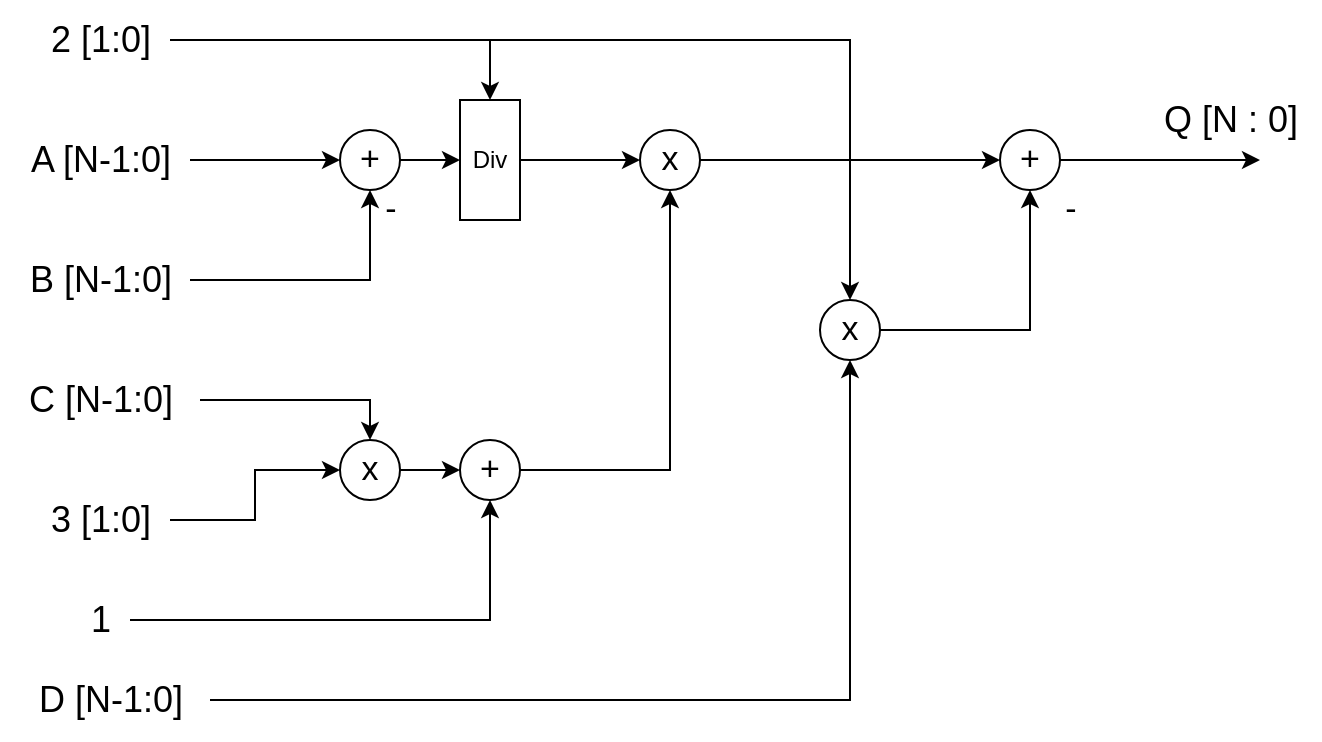 <mxfile version="27.0.5">
  <diagram id="sqEcmZHiY_WhuH3TakE4" name="Страница — 1">
    <mxGraphModel dx="1426" dy="785" grid="1" gridSize="10" guides="1" tooltips="1" connect="1" arrows="1" fold="1" page="1" pageScale="1" pageWidth="827" pageHeight="1169" math="0" shadow="0">
      <root>
        <mxCell id="0" />
        <mxCell id="1" parent="0" />
        <mxCell id="AXvsAUzgc4_ThszHaNPA-26" style="edgeStyle=orthogonalEdgeStyle;rounded=0;orthogonalLoop=1;jettySize=auto;html=1;" edge="1" parent="1" source="AXvsAUzgc4_ThszHaNPA-1" target="AXvsAUzgc4_ThszHaNPA-24">
          <mxGeometry relative="1" as="geometry" />
        </mxCell>
        <mxCell id="AXvsAUzgc4_ThszHaNPA-1" value="&lt;font style=&quot;font-size: 17px;&quot;&gt;x&lt;/font&gt;" style="ellipse;whiteSpace=wrap;html=1;aspect=fixed;" vertex="1" parent="1">
          <mxGeometry x="200" y="380" width="30" height="30" as="geometry" />
        </mxCell>
        <mxCell id="AXvsAUzgc4_ThszHaNPA-14" style="edgeStyle=orthogonalEdgeStyle;rounded=0;orthogonalLoop=1;jettySize=auto;html=1;entryX=0;entryY=0.5;entryDx=0;entryDy=0;" edge="1" parent="1" source="AXvsAUzgc4_ThszHaNPA-3" target="AXvsAUzgc4_ThszHaNPA-13">
          <mxGeometry relative="1" as="geometry" />
        </mxCell>
        <mxCell id="AXvsAUzgc4_ThszHaNPA-3" value="&lt;font style=&quot;font-size: 18px;&quot;&gt;A [N-1:0]&lt;/font&gt;" style="text;html=1;align=center;verticalAlign=middle;resizable=0;points=[];autosize=1;strokeColor=none;fillColor=none;strokeWidth=1;" vertex="1" parent="1">
          <mxGeometry x="35" y="220" width="90" height="40" as="geometry" />
        </mxCell>
        <mxCell id="AXvsAUzgc4_ThszHaNPA-15" style="edgeStyle=orthogonalEdgeStyle;rounded=0;orthogonalLoop=1;jettySize=auto;html=1;entryX=0.5;entryY=1;entryDx=0;entryDy=0;" edge="1" parent="1" source="AXvsAUzgc4_ThszHaNPA-7" target="AXvsAUzgc4_ThszHaNPA-13">
          <mxGeometry relative="1" as="geometry" />
        </mxCell>
        <mxCell id="AXvsAUzgc4_ThszHaNPA-7" value="&lt;font style=&quot;font-size: 18px;&quot;&gt;B [N-1:0]&lt;/font&gt;" style="text;html=1;align=center;verticalAlign=middle;resizable=0;points=[];autosize=1;strokeColor=none;fillColor=none;strokeWidth=1;" vertex="1" parent="1">
          <mxGeometry x="35" y="280" width="90" height="40" as="geometry" />
        </mxCell>
        <mxCell id="AXvsAUzgc4_ThszHaNPA-30" style="edgeStyle=orthogonalEdgeStyle;rounded=0;orthogonalLoop=1;jettySize=auto;html=1;entryX=0.5;entryY=1;entryDx=0;entryDy=0;" edge="1" parent="1" source="AXvsAUzgc4_ThszHaNPA-8" target="AXvsAUzgc4_ThszHaNPA-31">
          <mxGeometry relative="1" as="geometry">
            <mxPoint x="460" y="340" as="targetPoint" />
          </mxGeometry>
        </mxCell>
        <mxCell id="AXvsAUzgc4_ThszHaNPA-8" value="&lt;font style=&quot;font-size: 18px;&quot;&gt;D [N-1:0]&lt;/font&gt;" style="text;html=1;align=center;verticalAlign=middle;resizable=0;points=[];autosize=1;strokeColor=none;fillColor=none;strokeWidth=1;" vertex="1" parent="1">
          <mxGeometry x="35" y="490" width="100" height="40" as="geometry" />
        </mxCell>
        <mxCell id="AXvsAUzgc4_ThszHaNPA-22" style="edgeStyle=orthogonalEdgeStyle;rounded=0;orthogonalLoop=1;jettySize=auto;html=1;entryX=0.5;entryY=0;entryDx=0;entryDy=0;" edge="1" parent="1" source="AXvsAUzgc4_ThszHaNPA-9" target="AXvsAUzgc4_ThszHaNPA-1">
          <mxGeometry relative="1" as="geometry" />
        </mxCell>
        <mxCell id="AXvsAUzgc4_ThszHaNPA-9" value="&lt;font style=&quot;font-size: 18px;&quot;&gt;C [N-1:0]&lt;/font&gt;" style="text;html=1;align=center;verticalAlign=middle;resizable=0;points=[];autosize=1;strokeColor=none;fillColor=none;strokeWidth=1;" vertex="1" parent="1">
          <mxGeometry x="30" y="340" width="100" height="40" as="geometry" />
        </mxCell>
        <mxCell id="AXvsAUzgc4_ThszHaNPA-20" style="edgeStyle=orthogonalEdgeStyle;rounded=0;orthogonalLoop=1;jettySize=auto;html=1;entryX=0.5;entryY=0;entryDx=0;entryDy=0;" edge="1" parent="1" source="AXvsAUzgc4_ThszHaNPA-10" target="AXvsAUzgc4_ThszHaNPA-18">
          <mxGeometry relative="1" as="geometry" />
        </mxCell>
        <mxCell id="AXvsAUzgc4_ThszHaNPA-32" style="edgeStyle=orthogonalEdgeStyle;rounded=0;orthogonalLoop=1;jettySize=auto;html=1;entryX=0.5;entryY=0;entryDx=0;entryDy=0;" edge="1" parent="1" source="AXvsAUzgc4_ThszHaNPA-10" target="AXvsAUzgc4_ThszHaNPA-31">
          <mxGeometry relative="1" as="geometry" />
        </mxCell>
        <mxCell id="AXvsAUzgc4_ThszHaNPA-10" value="&lt;font style=&quot;font-size: 18px;&quot;&gt;2 [1:0]&lt;/font&gt;" style="text;html=1;align=center;verticalAlign=middle;resizable=0;points=[];autosize=1;strokeColor=none;fillColor=none;strokeWidth=1;" vertex="1" parent="1">
          <mxGeometry x="45" y="160" width="70" height="40" as="geometry" />
        </mxCell>
        <mxCell id="AXvsAUzgc4_ThszHaNPA-23" value="" style="edgeStyle=orthogonalEdgeStyle;rounded=0;orthogonalLoop=1;jettySize=auto;html=1;" edge="1" parent="1" source="AXvsAUzgc4_ThszHaNPA-11" target="AXvsAUzgc4_ThszHaNPA-1">
          <mxGeometry relative="1" as="geometry" />
        </mxCell>
        <mxCell id="AXvsAUzgc4_ThszHaNPA-11" value="&lt;font style=&quot;font-size: 18px;&quot;&gt;3 [1:0]&lt;/font&gt;" style="text;html=1;align=center;verticalAlign=middle;resizable=0;points=[];autosize=1;strokeColor=none;fillColor=none;strokeWidth=1;" vertex="1" parent="1">
          <mxGeometry x="45" y="400" width="70" height="40" as="geometry" />
        </mxCell>
        <mxCell id="AXvsAUzgc4_ThszHaNPA-25" style="edgeStyle=orthogonalEdgeStyle;rounded=0;orthogonalLoop=1;jettySize=auto;html=1;entryX=0.5;entryY=1;entryDx=0;entryDy=0;" edge="1" parent="1" source="AXvsAUzgc4_ThszHaNPA-12" target="AXvsAUzgc4_ThszHaNPA-24">
          <mxGeometry relative="1" as="geometry" />
        </mxCell>
        <mxCell id="AXvsAUzgc4_ThszHaNPA-12" value="&lt;font style=&quot;font-size: 18px;&quot;&gt;1&lt;/font&gt;" style="text;html=1;align=center;verticalAlign=middle;resizable=0;points=[];autosize=1;strokeColor=none;fillColor=none;strokeWidth=1;" vertex="1" parent="1">
          <mxGeometry x="65" y="450" width="30" height="40" as="geometry" />
        </mxCell>
        <mxCell id="AXvsAUzgc4_ThszHaNPA-19" value="" style="edgeStyle=orthogonalEdgeStyle;rounded=0;orthogonalLoop=1;jettySize=auto;html=1;" edge="1" parent="1" source="AXvsAUzgc4_ThszHaNPA-13" target="AXvsAUzgc4_ThszHaNPA-18">
          <mxGeometry relative="1" as="geometry" />
        </mxCell>
        <mxCell id="AXvsAUzgc4_ThszHaNPA-13" value="&lt;font style=&quot;font-size: 17px;&quot;&gt;+&lt;/font&gt;" style="ellipse;whiteSpace=wrap;html=1;aspect=fixed;" vertex="1" parent="1">
          <mxGeometry x="200" y="225" width="30" height="30" as="geometry" />
        </mxCell>
        <mxCell id="AXvsAUzgc4_ThszHaNPA-16" value="&lt;font style=&quot;font-size: 17px;&quot;&gt;-&lt;/font&gt;" style="text;html=1;align=center;verticalAlign=middle;resizable=0;points=[];autosize=1;strokeColor=none;fillColor=none;" vertex="1" parent="1">
          <mxGeometry x="210" y="250" width="30" height="30" as="geometry" />
        </mxCell>
        <mxCell id="AXvsAUzgc4_ThszHaNPA-28" style="edgeStyle=orthogonalEdgeStyle;rounded=0;orthogonalLoop=1;jettySize=auto;html=1;entryX=0;entryY=0.5;entryDx=0;entryDy=0;" edge="1" parent="1" source="AXvsAUzgc4_ThszHaNPA-18" target="AXvsAUzgc4_ThszHaNPA-27">
          <mxGeometry relative="1" as="geometry" />
        </mxCell>
        <mxCell id="AXvsAUzgc4_ThszHaNPA-18" value="Div" style="whiteSpace=wrap;html=1;" vertex="1" parent="1">
          <mxGeometry x="260" y="210" width="30" height="60" as="geometry" />
        </mxCell>
        <mxCell id="AXvsAUzgc4_ThszHaNPA-29" style="edgeStyle=orthogonalEdgeStyle;rounded=0;orthogonalLoop=1;jettySize=auto;html=1;entryX=0.5;entryY=1;entryDx=0;entryDy=0;" edge="1" parent="1" source="AXvsAUzgc4_ThszHaNPA-24" target="AXvsAUzgc4_ThszHaNPA-27">
          <mxGeometry relative="1" as="geometry" />
        </mxCell>
        <mxCell id="AXvsAUzgc4_ThszHaNPA-24" value="&lt;font style=&quot;font-size: 17px;&quot;&gt;+&lt;/font&gt;" style="ellipse;whiteSpace=wrap;html=1;aspect=fixed;" vertex="1" parent="1">
          <mxGeometry x="260" y="380" width="30" height="30" as="geometry" />
        </mxCell>
        <mxCell id="AXvsAUzgc4_ThszHaNPA-33" style="edgeStyle=orthogonalEdgeStyle;rounded=0;orthogonalLoop=1;jettySize=auto;html=1;" edge="1" parent="1" source="AXvsAUzgc4_ThszHaNPA-27">
          <mxGeometry relative="1" as="geometry">
            <mxPoint x="530" y="240" as="targetPoint" />
          </mxGeometry>
        </mxCell>
        <mxCell id="AXvsAUzgc4_ThszHaNPA-27" value="&lt;font style=&quot;font-size: 17px;&quot;&gt;x&lt;/font&gt;" style="ellipse;whiteSpace=wrap;html=1;aspect=fixed;" vertex="1" parent="1">
          <mxGeometry x="350" y="225" width="30" height="30" as="geometry" />
        </mxCell>
        <mxCell id="AXvsAUzgc4_ThszHaNPA-35" style="edgeStyle=orthogonalEdgeStyle;rounded=0;orthogonalLoop=1;jettySize=auto;html=1;entryX=0.5;entryY=1;entryDx=0;entryDy=0;" edge="1" parent="1" source="AXvsAUzgc4_ThszHaNPA-31" target="AXvsAUzgc4_ThszHaNPA-34">
          <mxGeometry relative="1" as="geometry" />
        </mxCell>
        <mxCell id="AXvsAUzgc4_ThszHaNPA-31" value="&lt;font style=&quot;font-size: 17px;&quot;&gt;x&lt;/font&gt;" style="ellipse;whiteSpace=wrap;html=1;aspect=fixed;" vertex="1" parent="1">
          <mxGeometry x="440" y="310" width="30" height="30" as="geometry" />
        </mxCell>
        <mxCell id="AXvsAUzgc4_ThszHaNPA-37" style="edgeStyle=orthogonalEdgeStyle;rounded=0;orthogonalLoop=1;jettySize=auto;html=1;" edge="1" parent="1" source="AXvsAUzgc4_ThszHaNPA-34">
          <mxGeometry relative="1" as="geometry">
            <mxPoint x="660" y="240" as="targetPoint" />
          </mxGeometry>
        </mxCell>
        <mxCell id="AXvsAUzgc4_ThszHaNPA-34" value="&lt;font style=&quot;font-size: 17px;&quot;&gt;+&lt;/font&gt;" style="ellipse;whiteSpace=wrap;html=1;aspect=fixed;" vertex="1" parent="1">
          <mxGeometry x="530" y="225" width="30" height="30" as="geometry" />
        </mxCell>
        <mxCell id="AXvsAUzgc4_ThszHaNPA-36" value="&lt;font style=&quot;font-size: 17px;&quot;&gt;-&lt;/font&gt;" style="text;html=1;align=center;verticalAlign=middle;resizable=0;points=[];autosize=1;strokeColor=none;fillColor=none;" vertex="1" parent="1">
          <mxGeometry x="550" y="250" width="30" height="30" as="geometry" />
        </mxCell>
        <mxCell id="AXvsAUzgc4_ThszHaNPA-38" value="&lt;font style=&quot;font-size: 18px;&quot;&gt;Q [N : 0]&lt;/font&gt;" style="text;html=1;align=center;verticalAlign=middle;resizable=0;points=[];autosize=1;strokeColor=none;fillColor=none;strokeWidth=1;" vertex="1" parent="1">
          <mxGeometry x="600" y="200" width="90" height="40" as="geometry" />
        </mxCell>
      </root>
    </mxGraphModel>
  </diagram>
</mxfile>
